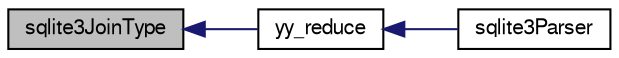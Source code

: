 digraph "sqlite3JoinType"
{
  edge [fontname="FreeSans",fontsize="10",labelfontname="FreeSans",labelfontsize="10"];
  node [fontname="FreeSans",fontsize="10",shape=record];
  rankdir="LR";
  Node573392 [label="sqlite3JoinType",height=0.2,width=0.4,color="black", fillcolor="grey75", style="filled", fontcolor="black"];
  Node573392 -> Node573393 [dir="back",color="midnightblue",fontsize="10",style="solid",fontname="FreeSans"];
  Node573393 [label="yy_reduce",height=0.2,width=0.4,color="black", fillcolor="white", style="filled",URL="$sqlite3_8c.html#a7c419a9b25711c666a9a2449ef377f14"];
  Node573393 -> Node573394 [dir="back",color="midnightblue",fontsize="10",style="solid",fontname="FreeSans"];
  Node573394 [label="sqlite3Parser",height=0.2,width=0.4,color="black", fillcolor="white", style="filled",URL="$sqlite3_8c.html#a0327d71a5fabe0b6a343d78a2602e72a"];
}
